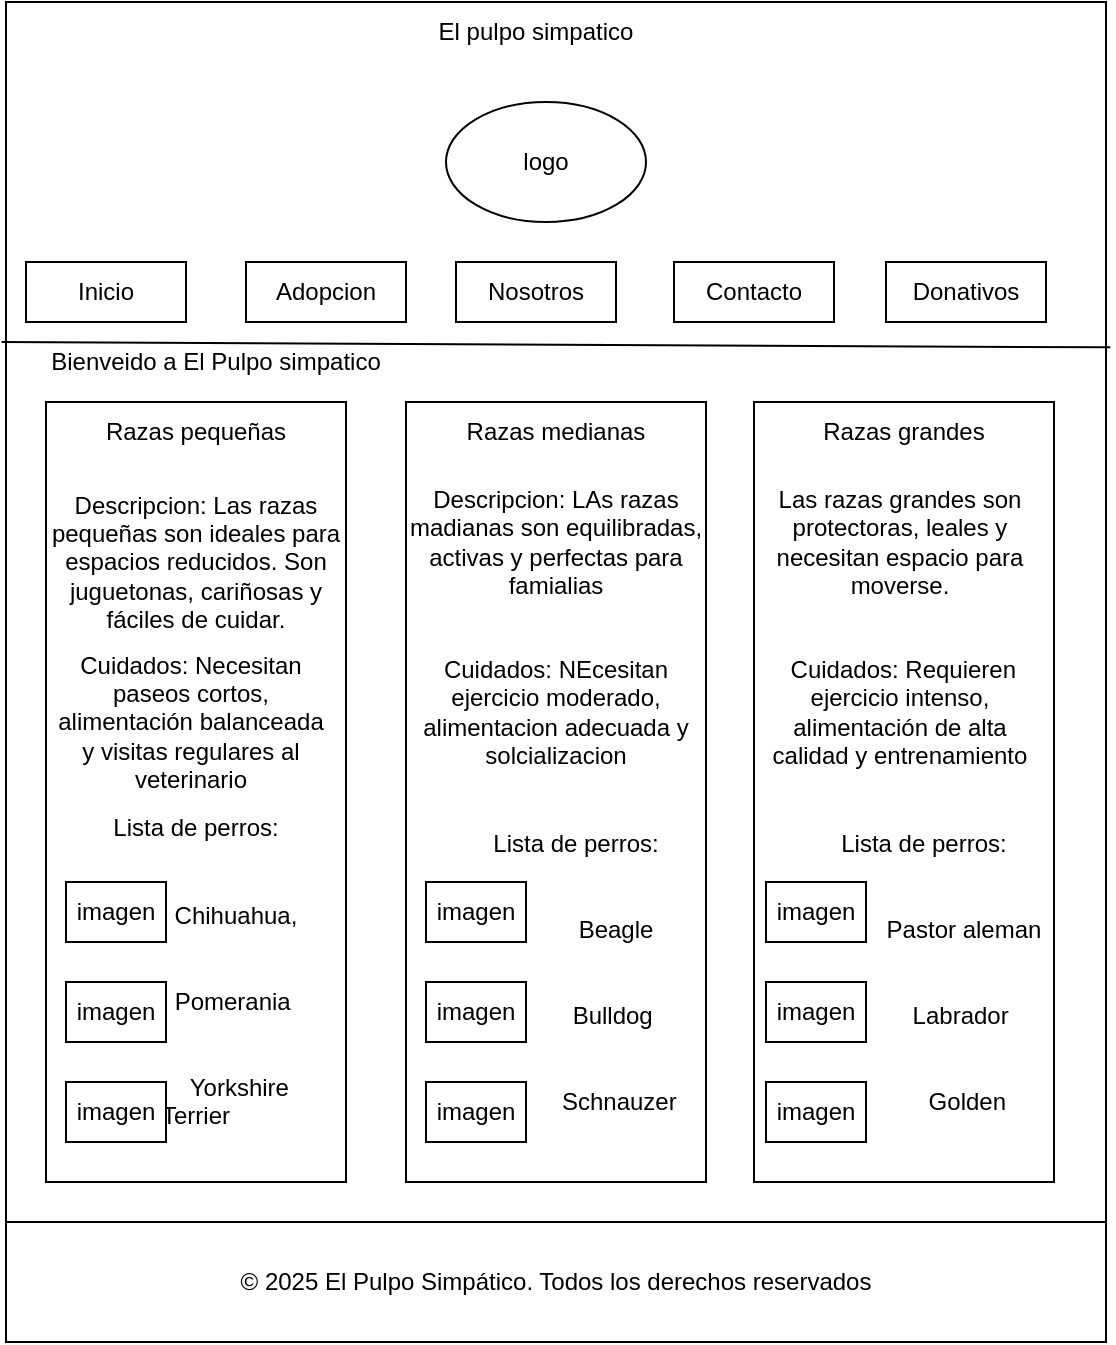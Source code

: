 <mxfile version="22.1.21" type="device">
  <diagram name="Página-1" id="oirGxPg0KlRsJ3XOexyb">
    <mxGraphModel dx="1290" dy="621" grid="1" gridSize="10" guides="1" tooltips="1" connect="1" arrows="1" fold="1" page="1" pageScale="1" pageWidth="827" pageHeight="1169" math="0" shadow="0">
      <root>
        <mxCell id="0" />
        <mxCell id="1" parent="0" />
        <mxCell id="zFN81QH3VRkSANwxlvUG-1" value="" style="rounded=0;whiteSpace=wrap;html=1;" vertex="1" parent="1">
          <mxGeometry x="40" width="550" height="670" as="geometry" />
        </mxCell>
        <mxCell id="zFN81QH3VRkSANwxlvUG-2" value="logo" style="ellipse;whiteSpace=wrap;html=1;" vertex="1" parent="1">
          <mxGeometry x="260" y="50" width="100" height="60" as="geometry" />
        </mxCell>
        <mxCell id="zFN81QH3VRkSANwxlvUG-3" value="El pulpo simpatico" style="text;html=1;strokeColor=none;fillColor=none;align=center;verticalAlign=middle;whiteSpace=wrap;rounded=0;" vertex="1" parent="1">
          <mxGeometry x="240" width="130" height="30" as="geometry" />
        </mxCell>
        <mxCell id="zFN81QH3VRkSANwxlvUG-4" value="" style="endArrow=none;html=1;rounded=0;exitX=-0.002;exitY=0.174;exitDx=0;exitDy=0;exitPerimeter=0;entryX=1.006;entryY=0.177;entryDx=0;entryDy=0;entryPerimeter=0;" edge="1" parent="1">
          <mxGeometry width="50" height="50" relative="1" as="geometry">
            <mxPoint x="37.8" y="170" as="sourcePoint" />
            <mxPoint x="592.2" y="172.67" as="targetPoint" />
          </mxGeometry>
        </mxCell>
        <mxCell id="zFN81QH3VRkSANwxlvUG-5" value="Inicio" style="rounded=0;whiteSpace=wrap;html=1;" vertex="1" parent="1">
          <mxGeometry x="50" y="130" width="80" height="30" as="geometry" />
        </mxCell>
        <mxCell id="zFN81QH3VRkSANwxlvUG-6" value="Adopcion" style="rounded=0;whiteSpace=wrap;html=1;" vertex="1" parent="1">
          <mxGeometry x="160" y="130" width="80" height="30" as="geometry" />
        </mxCell>
        <mxCell id="zFN81QH3VRkSANwxlvUG-7" value="Nosotros" style="rounded=0;whiteSpace=wrap;html=1;" vertex="1" parent="1">
          <mxGeometry x="265" y="130" width="80" height="30" as="geometry" />
        </mxCell>
        <mxCell id="zFN81QH3VRkSANwxlvUG-8" value="Contacto" style="rounded=0;whiteSpace=wrap;html=1;" vertex="1" parent="1">
          <mxGeometry x="374" y="130" width="80" height="30" as="geometry" />
        </mxCell>
        <mxCell id="zFN81QH3VRkSANwxlvUG-9" value="Donativos" style="rounded=0;whiteSpace=wrap;html=1;" vertex="1" parent="1">
          <mxGeometry x="480" y="130" width="80" height="30" as="geometry" />
        </mxCell>
        <mxCell id="zFN81QH3VRkSANwxlvUG-10" value="" style="rounded=0;whiteSpace=wrap;html=1;" vertex="1" parent="1">
          <mxGeometry x="60" y="200" width="150" height="390" as="geometry" />
        </mxCell>
        <mxCell id="zFN81QH3VRkSANwxlvUG-11" value="" style="rounded=0;whiteSpace=wrap;html=1;" vertex="1" parent="1">
          <mxGeometry x="240" y="200" width="150" height="390" as="geometry" />
        </mxCell>
        <mxCell id="zFN81QH3VRkSANwxlvUG-12" value="" style="rounded=0;whiteSpace=wrap;html=1;" vertex="1" parent="1">
          <mxGeometry x="414" y="200" width="150" height="390" as="geometry" />
        </mxCell>
        <mxCell id="zFN81QH3VRkSANwxlvUG-13" value="Razas pequeñas" style="text;html=1;strokeColor=none;fillColor=none;align=center;verticalAlign=middle;whiteSpace=wrap;rounded=0;" vertex="1" parent="1">
          <mxGeometry x="80" y="200" width="110" height="30" as="geometry" />
        </mxCell>
        <mxCell id="zFN81QH3VRkSANwxlvUG-14" value="Descripcion: Las razas pequeñas son ideales para espacios reducidos. Son juguetonas, cariñosas y fáciles de cuidar." style="text;html=1;strokeColor=none;fillColor=none;align=center;verticalAlign=middle;whiteSpace=wrap;rounded=0;" vertex="1" parent="1">
          <mxGeometry x="60" y="240" width="150" height="80" as="geometry" />
        </mxCell>
        <mxCell id="zFN81QH3VRkSANwxlvUG-15" value="Cuidados: Necesitan paseos cortos, alimentación balanceada y visitas regulares al veterinario" style="text;html=1;strokeColor=none;fillColor=none;align=center;verticalAlign=middle;whiteSpace=wrap;rounded=0;" vertex="1" parent="1">
          <mxGeometry x="65" y="320" width="135" height="80" as="geometry" />
        </mxCell>
        <mxCell id="zFN81QH3VRkSANwxlvUG-16" value="Lista de perros:&lt;br&gt;&lt;br&gt;&lt;br&gt;&amp;nbsp; &amp;nbsp; &amp;nbsp; &amp;nbsp; &amp;nbsp; &amp;nbsp; Chihuahua, &lt;br&gt;&lt;br&gt;&lt;br&gt;&amp;nbsp; &amp;nbsp; &amp;nbsp; &amp;nbsp; &amp;nbsp; &amp;nbsp;Pomerania &lt;br&gt;&lt;br&gt;&lt;br&gt;&amp;nbsp; &amp;nbsp; &amp;nbsp; &amp;nbsp; &amp;nbsp; &amp;nbsp; &amp;nbsp;Yorkshire Terrier" style="text;html=1;strokeColor=none;fillColor=none;align=center;verticalAlign=middle;whiteSpace=wrap;rounded=0;" vertex="1" parent="1">
          <mxGeometry x="70" y="400" width="130" height="170" as="geometry" />
        </mxCell>
        <mxCell id="zFN81QH3VRkSANwxlvUG-18" value="imagen" style="rounded=0;whiteSpace=wrap;html=1;" vertex="1" parent="1">
          <mxGeometry x="70" y="440" width="50" height="30" as="geometry" />
        </mxCell>
        <mxCell id="zFN81QH3VRkSANwxlvUG-19" value="imagen" style="rounded=0;whiteSpace=wrap;html=1;" vertex="1" parent="1">
          <mxGeometry x="70" y="490" width="50" height="30" as="geometry" />
        </mxCell>
        <mxCell id="zFN81QH3VRkSANwxlvUG-20" value="imagen" style="rounded=0;whiteSpace=wrap;html=1;" vertex="1" parent="1">
          <mxGeometry x="70" y="540" width="50" height="30" as="geometry" />
        </mxCell>
        <mxCell id="zFN81QH3VRkSANwxlvUG-22" value="© 2025 El Pulpo Simpático. Todos los derechos reservados" style="rounded=0;whiteSpace=wrap;html=1;" vertex="1" parent="1">
          <mxGeometry x="40" y="610" width="550" height="60" as="geometry" />
        </mxCell>
        <mxCell id="zFN81QH3VRkSANwxlvUG-23" value="Razas medianas" style="text;html=1;strokeColor=none;fillColor=none;align=center;verticalAlign=middle;whiteSpace=wrap;rounded=0;" vertex="1" parent="1">
          <mxGeometry x="240" y="200" width="150" height="30" as="geometry" />
        </mxCell>
        <mxCell id="zFN81QH3VRkSANwxlvUG-24" value="Razas grandes" style="text;html=1;strokeColor=none;fillColor=none;align=center;verticalAlign=middle;whiteSpace=wrap;rounded=0;" vertex="1" parent="1">
          <mxGeometry x="414" y="200" width="150" height="30" as="geometry" />
        </mxCell>
        <mxCell id="zFN81QH3VRkSANwxlvUG-25" value="Descripcion: LAs razas madianas son equilibradas, activas y perfectas para famialias" style="text;html=1;strokeColor=none;fillColor=none;align=center;verticalAlign=middle;whiteSpace=wrap;rounded=0;" vertex="1" parent="1">
          <mxGeometry x="240" y="240" width="150" height="60" as="geometry" />
        </mxCell>
        <mxCell id="zFN81QH3VRkSANwxlvUG-26" value="Cuidados: NEcesitan ejercicio moderado, alimentacion adecuada y solcializacion" style="text;html=1;strokeColor=none;fillColor=none;align=center;verticalAlign=middle;whiteSpace=wrap;rounded=0;" vertex="1" parent="1">
          <mxGeometry x="240" y="320" width="150" height="70" as="geometry" />
        </mxCell>
        <mxCell id="zFN81QH3VRkSANwxlvUG-27" value="Lista de perros:&lt;br&gt;&lt;br&gt;&lt;br&gt;&amp;nbsp; &amp;nbsp; &amp;nbsp; &amp;nbsp; &amp;nbsp; &amp;nbsp; Beagle&lt;br&gt;&lt;br&gt;&lt;br&gt;&amp;nbsp; &amp;nbsp; &amp;nbsp; &amp;nbsp; &amp;nbsp; &amp;nbsp;Bulldog&lt;br&gt;&lt;br&gt;&lt;br&gt;&amp;nbsp; &amp;nbsp; &amp;nbsp; &amp;nbsp; &amp;nbsp; &amp;nbsp; &amp;nbsp;Schnauzer" style="text;html=1;strokeColor=none;fillColor=none;align=center;verticalAlign=middle;whiteSpace=wrap;rounded=0;" vertex="1" parent="1">
          <mxGeometry x="260" y="400" width="130" height="170" as="geometry" />
        </mxCell>
        <mxCell id="zFN81QH3VRkSANwxlvUG-28" value="imagen" style="rounded=0;whiteSpace=wrap;html=1;" vertex="1" parent="1">
          <mxGeometry x="250" y="440" width="50" height="30" as="geometry" />
        </mxCell>
        <mxCell id="zFN81QH3VRkSANwxlvUG-29" value="imagen" style="rounded=0;whiteSpace=wrap;html=1;" vertex="1" parent="1">
          <mxGeometry x="250" y="490" width="50" height="30" as="geometry" />
        </mxCell>
        <mxCell id="zFN81QH3VRkSANwxlvUG-30" value="imagen" style="rounded=0;whiteSpace=wrap;html=1;" vertex="1" parent="1">
          <mxGeometry x="250" y="540" width="50" height="30" as="geometry" />
        </mxCell>
        <mxCell id="zFN81QH3VRkSANwxlvUG-31" value="Las razas grandes son protectoras, leales y necesitan espacio para moverse." style="text;html=1;strokeColor=none;fillColor=none;align=center;verticalAlign=middle;whiteSpace=wrap;rounded=0;" vertex="1" parent="1">
          <mxGeometry x="414" y="240" width="146" height="60" as="geometry" />
        </mxCell>
        <mxCell id="zFN81QH3VRkSANwxlvUG-32" value="&amp;nbsp;Cuidados: Requieren ejercicio intenso, alimentación de alta calidad y entrenamiento" style="text;html=1;strokeColor=none;fillColor=none;align=center;verticalAlign=middle;whiteSpace=wrap;rounded=0;" vertex="1" parent="1">
          <mxGeometry x="414" y="325" width="146" height="60" as="geometry" />
        </mxCell>
        <mxCell id="zFN81QH3VRkSANwxlvUG-33" value="Lista de perros:&lt;br&gt;&lt;br&gt;&lt;br&gt;&amp;nbsp; &amp;nbsp; &amp;nbsp; &amp;nbsp; &amp;nbsp; &amp;nbsp; Pastor aleman&lt;br&gt;&lt;br&gt;&lt;br&gt;&amp;nbsp; &amp;nbsp; &amp;nbsp; &amp;nbsp; &amp;nbsp; &amp;nbsp;Labrador&lt;br&gt;&lt;br&gt;&lt;br&gt;&amp;nbsp; &amp;nbsp; &amp;nbsp; &amp;nbsp; &amp;nbsp; &amp;nbsp; &amp;nbsp;Golden" style="text;html=1;strokeColor=none;fillColor=none;align=center;verticalAlign=middle;whiteSpace=wrap;rounded=0;" vertex="1" parent="1">
          <mxGeometry x="434" y="400" width="130" height="170" as="geometry" />
        </mxCell>
        <mxCell id="zFN81QH3VRkSANwxlvUG-34" value="imagen" style="rounded=0;whiteSpace=wrap;html=1;" vertex="1" parent="1">
          <mxGeometry x="420" y="440" width="50" height="30" as="geometry" />
        </mxCell>
        <mxCell id="zFN81QH3VRkSANwxlvUG-35" value="imagen" style="rounded=0;whiteSpace=wrap;html=1;" vertex="1" parent="1">
          <mxGeometry x="420" y="490" width="50" height="30" as="geometry" />
        </mxCell>
        <mxCell id="zFN81QH3VRkSANwxlvUG-36" value="imagen" style="rounded=0;whiteSpace=wrap;html=1;" vertex="1" parent="1">
          <mxGeometry x="420" y="540" width="50" height="30" as="geometry" />
        </mxCell>
        <mxCell id="zFN81QH3VRkSANwxlvUG-37" value="Bienveido a El Pulpo simpatico" style="text;html=1;strokeColor=none;fillColor=none;align=center;verticalAlign=middle;whiteSpace=wrap;rounded=0;" vertex="1" parent="1">
          <mxGeometry x="40" y="160" width="210" height="40" as="geometry" />
        </mxCell>
      </root>
    </mxGraphModel>
  </diagram>
</mxfile>
